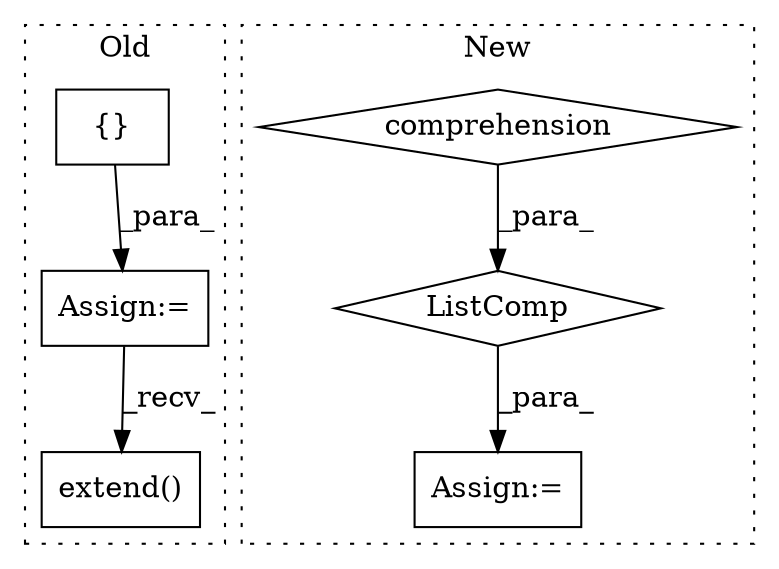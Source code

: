 digraph G {
subgraph cluster0 {
1 [label="extend()" a="75" s="2629,2851" l="30,14" shape="box"];
5 [label="Assign:=" a="68" s="2575" l="3" shape="box"];
6 [label="{}" a="59" s="2578,2578" l="2,1" shape="box"];
label = "Old";
style="dotted";
}
subgraph cluster1 {
2 [label="ListComp" a="106" s="2733" l="42" shape="diamond"];
3 [label="comprehension" a="45" s="2760" l="3" shape="diamond"];
4 [label="Assign:=" a="68" s="2730" l="3" shape="box"];
label = "New";
style="dotted";
}
2 -> 4 [label="_para_"];
3 -> 2 [label="_para_"];
5 -> 1 [label="_recv_"];
6 -> 5 [label="_para_"];
}